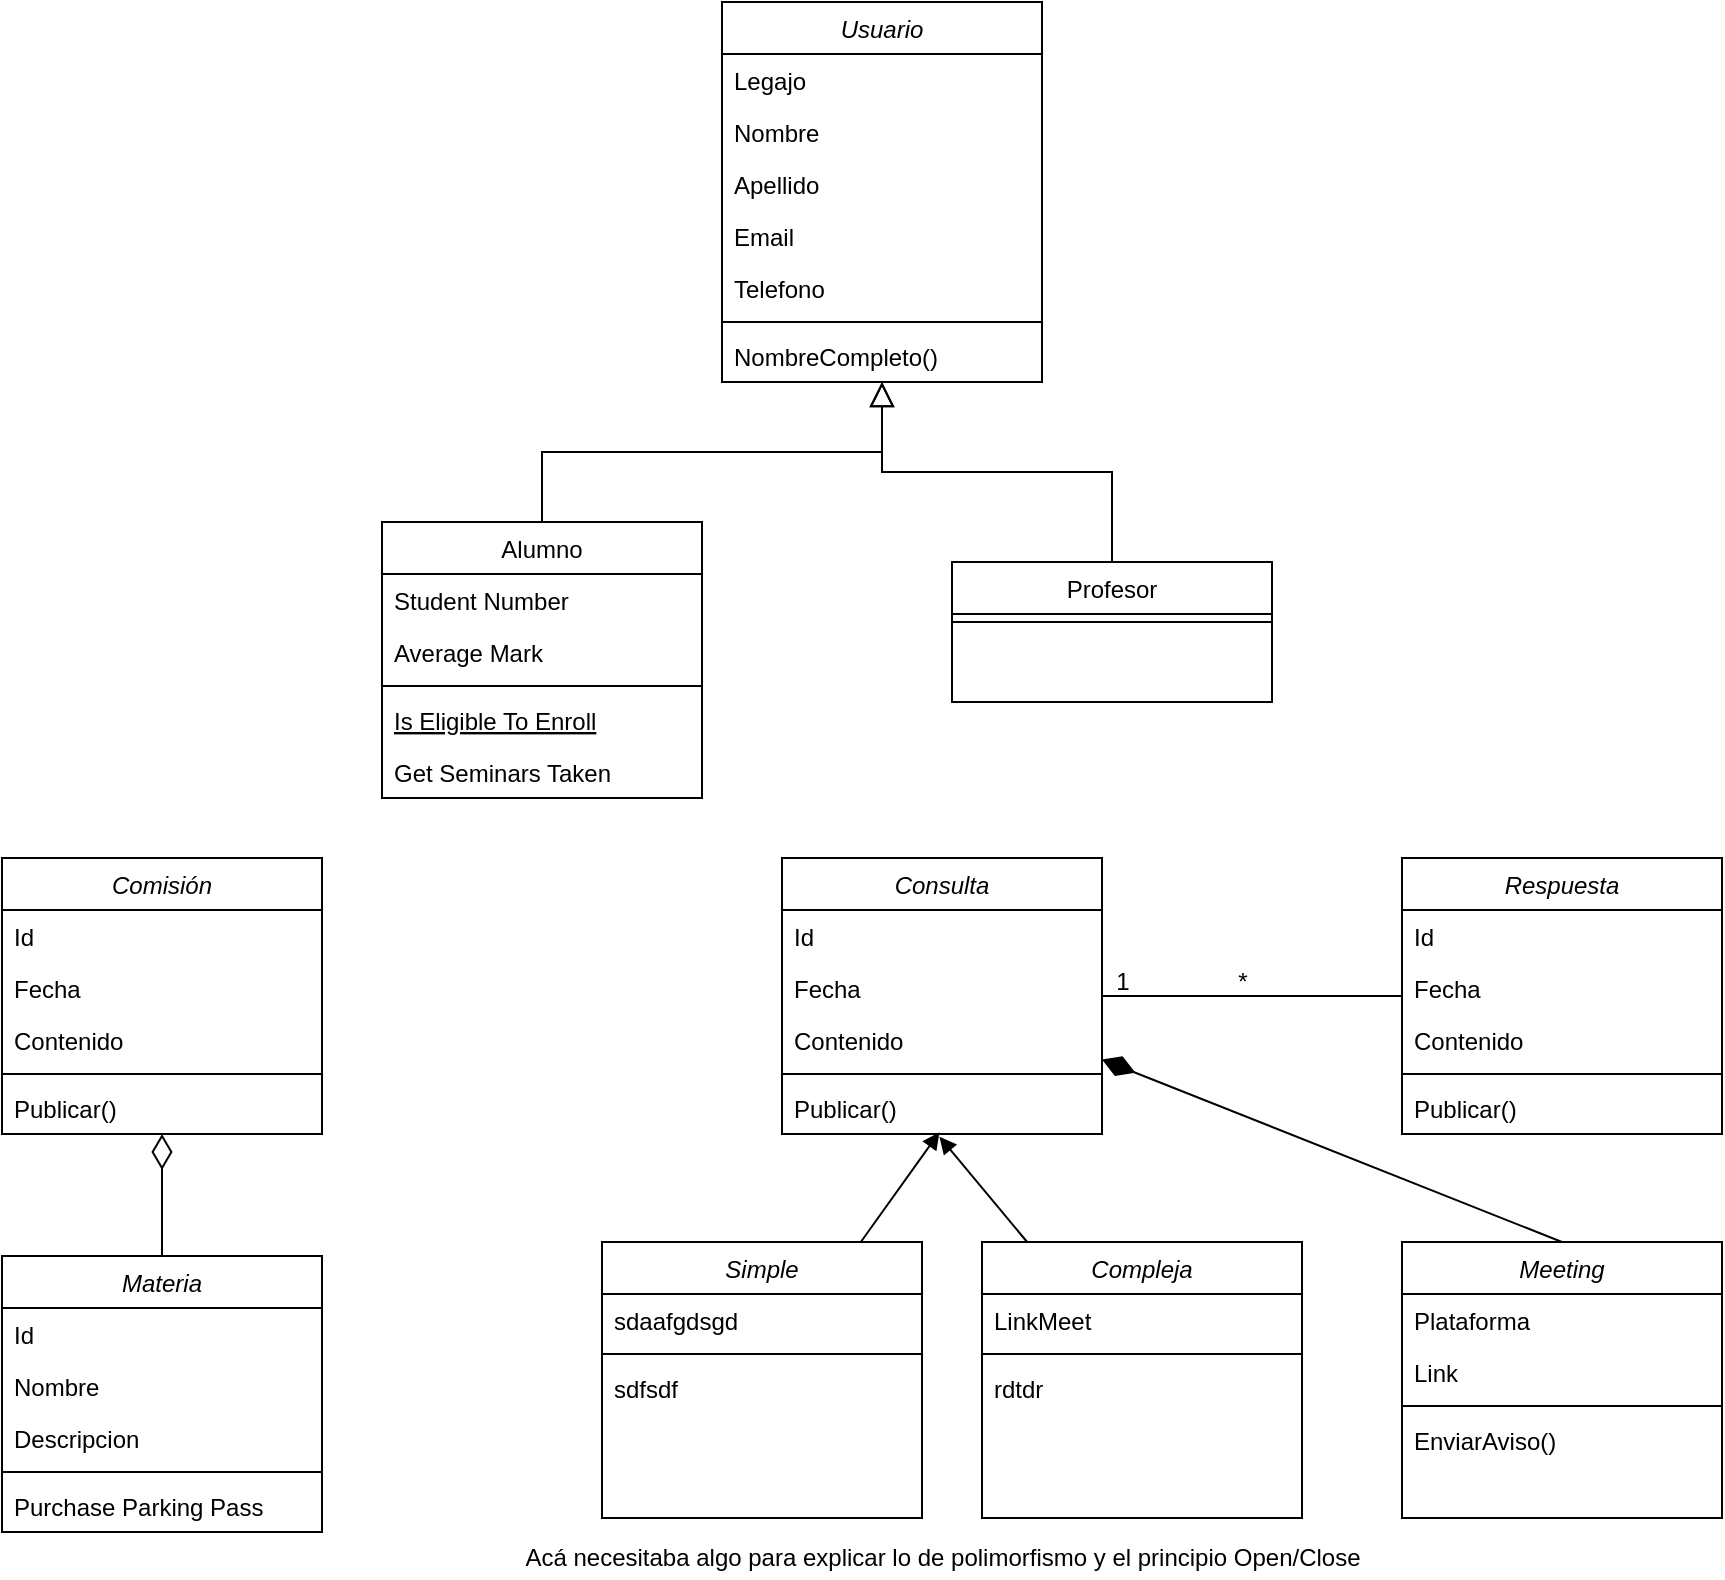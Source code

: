 <mxfile version="16.6.6" type="google"><diagram id="C5RBs43oDa-KdzZeNtuy" name="Page-1"><mxGraphModel dx="1973" dy="621" grid="1" gridSize="10" guides="1" tooltips="1" connect="1" arrows="1" fold="1" page="1" pageScale="1" pageWidth="827" pageHeight="1169" math="0" shadow="0"><root><mxCell id="WIyWlLk6GJQsqaUBKTNV-0"/><mxCell id="WIyWlLk6GJQsqaUBKTNV-1" parent="WIyWlLk6GJQsqaUBKTNV-0"/><mxCell id="zkfFHV4jXpPFQw0GAbJ--0" value="Usuario" style="swimlane;fontStyle=2;align=center;verticalAlign=top;childLayout=stackLayout;horizontal=1;startSize=26;horizontalStack=0;resizeParent=1;resizeLast=0;collapsible=1;marginBottom=0;rounded=0;shadow=0;strokeWidth=1;" parent="WIyWlLk6GJQsqaUBKTNV-1" vertex="1"><mxGeometry x="210" y="50" width="160" height="190" as="geometry"><mxRectangle x="230" y="140" width="160" height="26" as="alternateBounds"/></mxGeometry></mxCell><mxCell id="zkfFHV4jXpPFQw0GAbJ--1" value="Legajo" style="text;align=left;verticalAlign=top;spacingLeft=4;spacingRight=4;overflow=hidden;rotatable=0;points=[[0,0.5],[1,0.5]];portConstraint=eastwest;" parent="zkfFHV4jXpPFQw0GAbJ--0" vertex="1"><mxGeometry y="26" width="160" height="26" as="geometry"/></mxCell><mxCell id="zkfFHV4jXpPFQw0GAbJ--2" value="Nombre" style="text;align=left;verticalAlign=top;spacingLeft=4;spacingRight=4;overflow=hidden;rotatable=0;points=[[0,0.5],[1,0.5]];portConstraint=eastwest;rounded=0;shadow=0;html=0;" parent="zkfFHV4jXpPFQw0GAbJ--0" vertex="1"><mxGeometry y="52" width="160" height="26" as="geometry"/></mxCell><mxCell id="zkfFHV4jXpPFQw0GAbJ--3" value="Apellido" style="text;align=left;verticalAlign=top;spacingLeft=4;spacingRight=4;overflow=hidden;rotatable=0;points=[[0,0.5],[1,0.5]];portConstraint=eastwest;rounded=0;shadow=0;html=0;" parent="zkfFHV4jXpPFQw0GAbJ--0" vertex="1"><mxGeometry y="78" width="160" height="26" as="geometry"/></mxCell><mxCell id="EM_2UDns_4nOkJSnk5Er-6" value="Email" style="text;align=left;verticalAlign=top;spacingLeft=4;spacingRight=4;overflow=hidden;rotatable=0;points=[[0,0.5],[1,0.5]];portConstraint=eastwest;rounded=0;shadow=0;html=0;" vertex="1" parent="zkfFHV4jXpPFQw0GAbJ--0"><mxGeometry y="104" width="160" height="26" as="geometry"/></mxCell><mxCell id="EM_2UDns_4nOkJSnk5Er-7" value="Telefono" style="text;align=left;verticalAlign=top;spacingLeft=4;spacingRight=4;overflow=hidden;rotatable=0;points=[[0,0.5],[1,0.5]];portConstraint=eastwest;rounded=0;shadow=0;html=0;" vertex="1" parent="zkfFHV4jXpPFQw0GAbJ--0"><mxGeometry y="130" width="160" height="26" as="geometry"/></mxCell><mxCell id="zkfFHV4jXpPFQw0GAbJ--4" value="" style="line;html=1;strokeWidth=1;align=left;verticalAlign=middle;spacingTop=-1;spacingLeft=3;spacingRight=3;rotatable=0;labelPosition=right;points=[];portConstraint=eastwest;" parent="zkfFHV4jXpPFQw0GAbJ--0" vertex="1"><mxGeometry y="156" width="160" height="8" as="geometry"/></mxCell><mxCell id="zkfFHV4jXpPFQw0GAbJ--5" value="NombreCompleto()" style="text;align=left;verticalAlign=top;spacingLeft=4;spacingRight=4;overflow=hidden;rotatable=0;points=[[0,0.5],[1,0.5]];portConstraint=eastwest;" parent="zkfFHV4jXpPFQw0GAbJ--0" vertex="1"><mxGeometry y="164" width="160" height="26" as="geometry"/></mxCell><mxCell id="zkfFHV4jXpPFQw0GAbJ--6" value="Alumno" style="swimlane;fontStyle=0;align=center;verticalAlign=top;childLayout=stackLayout;horizontal=1;startSize=26;horizontalStack=0;resizeParent=1;resizeLast=0;collapsible=1;marginBottom=0;rounded=0;shadow=0;strokeWidth=1;" parent="WIyWlLk6GJQsqaUBKTNV-1" vertex="1"><mxGeometry x="40" y="310" width="160" height="138" as="geometry"><mxRectangle x="130" y="380" width="160" height="26" as="alternateBounds"/></mxGeometry></mxCell><mxCell id="zkfFHV4jXpPFQw0GAbJ--7" value="Student Number" style="text;align=left;verticalAlign=top;spacingLeft=4;spacingRight=4;overflow=hidden;rotatable=0;points=[[0,0.5],[1,0.5]];portConstraint=eastwest;" parent="zkfFHV4jXpPFQw0GAbJ--6" vertex="1"><mxGeometry y="26" width="160" height="26" as="geometry"/></mxCell><mxCell id="zkfFHV4jXpPFQw0GAbJ--8" value="Average Mark" style="text;align=left;verticalAlign=top;spacingLeft=4;spacingRight=4;overflow=hidden;rotatable=0;points=[[0,0.5],[1,0.5]];portConstraint=eastwest;rounded=0;shadow=0;html=0;" parent="zkfFHV4jXpPFQw0GAbJ--6" vertex="1"><mxGeometry y="52" width="160" height="26" as="geometry"/></mxCell><mxCell id="zkfFHV4jXpPFQw0GAbJ--9" value="" style="line;html=1;strokeWidth=1;align=left;verticalAlign=middle;spacingTop=-1;spacingLeft=3;spacingRight=3;rotatable=0;labelPosition=right;points=[];portConstraint=eastwest;" parent="zkfFHV4jXpPFQw0GAbJ--6" vertex="1"><mxGeometry y="78" width="160" height="8" as="geometry"/></mxCell><mxCell id="zkfFHV4jXpPFQw0GAbJ--10" value="Is Eligible To Enroll" style="text;align=left;verticalAlign=top;spacingLeft=4;spacingRight=4;overflow=hidden;rotatable=0;points=[[0,0.5],[1,0.5]];portConstraint=eastwest;fontStyle=4" parent="zkfFHV4jXpPFQw0GAbJ--6" vertex="1"><mxGeometry y="86" width="160" height="26" as="geometry"/></mxCell><mxCell id="zkfFHV4jXpPFQw0GAbJ--11" value="Get Seminars Taken" style="text;align=left;verticalAlign=top;spacingLeft=4;spacingRight=4;overflow=hidden;rotatable=0;points=[[0,0.5],[1,0.5]];portConstraint=eastwest;" parent="zkfFHV4jXpPFQw0GAbJ--6" vertex="1"><mxGeometry y="112" width="160" height="26" as="geometry"/></mxCell><mxCell id="zkfFHV4jXpPFQw0GAbJ--12" value="" style="endArrow=block;endSize=10;endFill=0;shadow=0;strokeWidth=1;rounded=0;edgeStyle=elbowEdgeStyle;elbow=vertical;" parent="WIyWlLk6GJQsqaUBKTNV-1" source="zkfFHV4jXpPFQw0GAbJ--6" target="zkfFHV4jXpPFQw0GAbJ--0" edge="1"><mxGeometry width="160" relative="1" as="geometry"><mxPoint x="200" y="203" as="sourcePoint"/><mxPoint x="200" y="203" as="targetPoint"/></mxGeometry></mxCell><mxCell id="zkfFHV4jXpPFQw0GAbJ--13" value="Profesor" style="swimlane;fontStyle=0;align=center;verticalAlign=top;childLayout=stackLayout;horizontal=1;startSize=26;horizontalStack=0;resizeParent=1;resizeLast=0;collapsible=1;marginBottom=0;rounded=0;shadow=0;strokeWidth=1;" parent="WIyWlLk6GJQsqaUBKTNV-1" vertex="1"><mxGeometry x="325" y="330" width="160" height="70" as="geometry"><mxRectangle x="340" y="380" width="170" height="26" as="alternateBounds"/></mxGeometry></mxCell><mxCell id="zkfFHV4jXpPFQw0GAbJ--15" value="" style="line;html=1;strokeWidth=1;align=left;verticalAlign=middle;spacingTop=-1;spacingLeft=3;spacingRight=3;rotatable=0;labelPosition=right;points=[];portConstraint=eastwest;" parent="zkfFHV4jXpPFQw0GAbJ--13" vertex="1"><mxGeometry y="26" width="160" height="8" as="geometry"/></mxCell><mxCell id="zkfFHV4jXpPFQw0GAbJ--16" value="" style="endArrow=block;endSize=10;endFill=0;shadow=0;strokeWidth=1;rounded=0;edgeStyle=elbowEdgeStyle;elbow=vertical;" parent="WIyWlLk6GJQsqaUBKTNV-1" source="zkfFHV4jXpPFQw0GAbJ--13" target="zkfFHV4jXpPFQw0GAbJ--0" edge="1"><mxGeometry width="160" relative="1" as="geometry"><mxPoint x="210" y="373" as="sourcePoint"/><mxPoint x="310" y="271" as="targetPoint"/></mxGeometry></mxCell><mxCell id="EM_2UDns_4nOkJSnk5Er-0" value="Materia" style="swimlane;fontStyle=2;align=center;verticalAlign=top;childLayout=stackLayout;horizontal=1;startSize=26;horizontalStack=0;resizeParent=1;resizeLast=0;collapsible=1;marginBottom=0;rounded=0;shadow=0;strokeWidth=1;" vertex="1" parent="WIyWlLk6GJQsqaUBKTNV-1"><mxGeometry x="-150" y="677" width="160" height="138" as="geometry"><mxRectangle x="230" y="140" width="160" height="26" as="alternateBounds"/></mxGeometry></mxCell><mxCell id="EM_2UDns_4nOkJSnk5Er-1" value="Id" style="text;align=left;verticalAlign=top;spacingLeft=4;spacingRight=4;overflow=hidden;rotatable=0;points=[[0,0.5],[1,0.5]];portConstraint=eastwest;" vertex="1" parent="EM_2UDns_4nOkJSnk5Er-0"><mxGeometry y="26" width="160" height="26" as="geometry"/></mxCell><mxCell id="EM_2UDns_4nOkJSnk5Er-2" value="Nombre" style="text;align=left;verticalAlign=top;spacingLeft=4;spacingRight=4;overflow=hidden;rotatable=0;points=[[0,0.5],[1,0.5]];portConstraint=eastwest;rounded=0;shadow=0;html=0;" vertex="1" parent="EM_2UDns_4nOkJSnk5Er-0"><mxGeometry y="52" width="160" height="26" as="geometry"/></mxCell><mxCell id="EM_2UDns_4nOkJSnk5Er-3" value="Descripcion" style="text;align=left;verticalAlign=top;spacingLeft=4;spacingRight=4;overflow=hidden;rotatable=0;points=[[0,0.5],[1,0.5]];portConstraint=eastwest;rounded=0;shadow=0;html=0;" vertex="1" parent="EM_2UDns_4nOkJSnk5Er-0"><mxGeometry y="78" width="160" height="26" as="geometry"/></mxCell><mxCell id="EM_2UDns_4nOkJSnk5Er-4" value="" style="line;html=1;strokeWidth=1;align=left;verticalAlign=middle;spacingTop=-1;spacingLeft=3;spacingRight=3;rotatable=0;labelPosition=right;points=[];portConstraint=eastwest;" vertex="1" parent="EM_2UDns_4nOkJSnk5Er-0"><mxGeometry y="104" width="160" height="8" as="geometry"/></mxCell><mxCell id="EM_2UDns_4nOkJSnk5Er-5" value="Purchase Parking Pass" style="text;align=left;verticalAlign=top;spacingLeft=4;spacingRight=4;overflow=hidden;rotatable=0;points=[[0,0.5],[1,0.5]];portConstraint=eastwest;" vertex="1" parent="EM_2UDns_4nOkJSnk5Er-0"><mxGeometry y="112" width="160" height="26" as="geometry"/></mxCell><mxCell id="EM_2UDns_4nOkJSnk5Er-27" value="" style="rounded=0;jumpStyle=line;orthogonalLoop=1;jettySize=auto;html=1;strokeColor=default;endArrow=none;endFill=0;" edge="1" parent="WIyWlLk6GJQsqaUBKTNV-1" source="EM_2UDns_4nOkJSnk5Er-9" target="EM_2UDns_4nOkJSnk5Er-21"><mxGeometry relative="1" as="geometry"/></mxCell><mxCell id="EM_2UDns_4nOkJSnk5Er-43" style="edgeStyle=none;rounded=0;jumpStyle=line;orthogonalLoop=1;jettySize=auto;html=1;entryX=0.5;entryY=0;entryDx=0;entryDy=0;startArrow=diamondThin;startFill=1;endArrow=none;endFill=0;startSize=15;sourcePerimeterSpacing=0;strokeColor=default;strokeWidth=1;" edge="1" parent="WIyWlLk6GJQsqaUBKTNV-1" source="EM_2UDns_4nOkJSnk5Er-9" target="EM_2UDns_4nOkJSnk5Er-37"><mxGeometry relative="1" as="geometry"/></mxCell><mxCell id="EM_2UDns_4nOkJSnk5Er-9" value="Consulta" style="swimlane;fontStyle=2;align=center;verticalAlign=top;childLayout=stackLayout;horizontal=1;startSize=26;horizontalStack=0;resizeParent=1;resizeLast=0;collapsible=1;marginBottom=0;rounded=0;shadow=0;strokeWidth=1;" vertex="1" parent="WIyWlLk6GJQsqaUBKTNV-1"><mxGeometry x="240" y="478" width="160" height="138" as="geometry"><mxRectangle x="230" y="140" width="160" height="26" as="alternateBounds"/></mxGeometry></mxCell><mxCell id="EM_2UDns_4nOkJSnk5Er-10" value="Id" style="text;align=left;verticalAlign=top;spacingLeft=4;spacingRight=4;overflow=hidden;rotatable=0;points=[[0,0.5],[1,0.5]];portConstraint=eastwest;" vertex="1" parent="EM_2UDns_4nOkJSnk5Er-9"><mxGeometry y="26" width="160" height="26" as="geometry"/></mxCell><mxCell id="EM_2UDns_4nOkJSnk5Er-11" value="Fecha" style="text;align=left;verticalAlign=top;spacingLeft=4;spacingRight=4;overflow=hidden;rotatable=0;points=[[0,0.5],[1,0.5]];portConstraint=eastwest;rounded=0;shadow=0;html=0;" vertex="1" parent="EM_2UDns_4nOkJSnk5Er-9"><mxGeometry y="52" width="160" height="26" as="geometry"/></mxCell><mxCell id="EM_2UDns_4nOkJSnk5Er-12" value="Contenido" style="text;align=left;verticalAlign=top;spacingLeft=4;spacingRight=4;overflow=hidden;rotatable=0;points=[[0,0.5],[1,0.5]];portConstraint=eastwest;rounded=0;shadow=0;html=0;" vertex="1" parent="EM_2UDns_4nOkJSnk5Er-9"><mxGeometry y="78" width="160" height="26" as="geometry"/></mxCell><mxCell id="EM_2UDns_4nOkJSnk5Er-13" value="" style="line;html=1;strokeWidth=1;align=left;verticalAlign=middle;spacingTop=-1;spacingLeft=3;spacingRight=3;rotatable=0;labelPosition=right;points=[];portConstraint=eastwest;" vertex="1" parent="EM_2UDns_4nOkJSnk5Er-9"><mxGeometry y="104" width="160" height="8" as="geometry"/></mxCell><mxCell id="EM_2UDns_4nOkJSnk5Er-14" value="Publicar()" style="text;align=left;verticalAlign=top;spacingLeft=4;spacingRight=4;overflow=hidden;rotatable=0;points=[[0,0.5],[1,0.5]];portConstraint=eastwest;" vertex="1" parent="EM_2UDns_4nOkJSnk5Er-9"><mxGeometry y="112" width="160" height="26" as="geometry"/></mxCell><mxCell id="EM_2UDns_4nOkJSnk5Er-21" value="Respuesta" style="swimlane;fontStyle=2;align=center;verticalAlign=top;childLayout=stackLayout;horizontal=1;startSize=26;horizontalStack=0;resizeParent=1;resizeLast=0;collapsible=1;marginBottom=0;rounded=0;shadow=0;strokeWidth=1;" vertex="1" parent="WIyWlLk6GJQsqaUBKTNV-1"><mxGeometry x="550" y="478" width="160" height="138" as="geometry"><mxRectangle x="230" y="140" width="160" height="26" as="alternateBounds"/></mxGeometry></mxCell><mxCell id="EM_2UDns_4nOkJSnk5Er-22" value="Id" style="text;align=left;verticalAlign=top;spacingLeft=4;spacingRight=4;overflow=hidden;rotatable=0;points=[[0,0.5],[1,0.5]];portConstraint=eastwest;" vertex="1" parent="EM_2UDns_4nOkJSnk5Er-21"><mxGeometry y="26" width="160" height="26" as="geometry"/></mxCell><mxCell id="EM_2UDns_4nOkJSnk5Er-23" value="Fecha" style="text;align=left;verticalAlign=top;spacingLeft=4;spacingRight=4;overflow=hidden;rotatable=0;points=[[0,0.5],[1,0.5]];portConstraint=eastwest;rounded=0;shadow=0;html=0;" vertex="1" parent="EM_2UDns_4nOkJSnk5Er-21"><mxGeometry y="52" width="160" height="26" as="geometry"/></mxCell><mxCell id="EM_2UDns_4nOkJSnk5Er-24" value="Contenido" style="text;align=left;verticalAlign=top;spacingLeft=4;spacingRight=4;overflow=hidden;rotatable=0;points=[[0,0.5],[1,0.5]];portConstraint=eastwest;rounded=0;shadow=0;html=0;" vertex="1" parent="EM_2UDns_4nOkJSnk5Er-21"><mxGeometry y="78" width="160" height="26" as="geometry"/></mxCell><mxCell id="EM_2UDns_4nOkJSnk5Er-25" value="" style="line;html=1;strokeWidth=1;align=left;verticalAlign=middle;spacingTop=-1;spacingLeft=3;spacingRight=3;rotatable=0;labelPosition=right;points=[];portConstraint=eastwest;" vertex="1" parent="EM_2UDns_4nOkJSnk5Er-21"><mxGeometry y="104" width="160" height="8" as="geometry"/></mxCell><mxCell id="EM_2UDns_4nOkJSnk5Er-26" value="Publicar()" style="text;align=left;verticalAlign=top;spacingLeft=4;spacingRight=4;overflow=hidden;rotatable=0;points=[[0,0.5],[1,0.5]];portConstraint=eastwest;" vertex="1" parent="EM_2UDns_4nOkJSnk5Er-21"><mxGeometry y="112" width="160" height="26" as="geometry"/></mxCell><mxCell id="EM_2UDns_4nOkJSnk5Er-28" value="1" style="text;html=1;align=center;verticalAlign=middle;resizable=0;points=[];autosize=1;strokeColor=none;fillColor=none;" vertex="1" parent="WIyWlLk6GJQsqaUBKTNV-1"><mxGeometry x="400" y="530" width="20" height="20" as="geometry"/></mxCell><mxCell id="EM_2UDns_4nOkJSnk5Er-29" value="*" style="text;html=1;align=center;verticalAlign=middle;resizable=0;points=[];autosize=1;strokeColor=none;fillColor=none;" vertex="1" parent="WIyWlLk6GJQsqaUBKTNV-1"><mxGeometry x="460" y="530" width="20" height="20" as="geometry"/></mxCell><mxCell id="EM_2UDns_4nOkJSnk5Er-44" style="edgeStyle=none;rounded=0;jumpStyle=line;orthogonalLoop=1;jettySize=auto;html=1;entryX=0.5;entryY=0;entryDx=0;entryDy=0;startArrow=diamondThin;startFill=0;endArrow=none;endFill=0;startSize=15;sourcePerimeterSpacing=0;strokeColor=default;strokeWidth=1;" edge="1" parent="WIyWlLk6GJQsqaUBKTNV-1" source="EM_2UDns_4nOkJSnk5Er-30" target="EM_2UDns_4nOkJSnk5Er-0"><mxGeometry relative="1" as="geometry"/></mxCell><mxCell id="EM_2UDns_4nOkJSnk5Er-30" value="Comisión" style="swimlane;fontStyle=2;align=center;verticalAlign=top;childLayout=stackLayout;horizontal=1;startSize=26;horizontalStack=0;resizeParent=1;resizeLast=0;collapsible=1;marginBottom=0;rounded=0;shadow=0;strokeWidth=1;" vertex="1" parent="WIyWlLk6GJQsqaUBKTNV-1"><mxGeometry x="-150" y="478" width="160" height="138" as="geometry"><mxRectangle x="230" y="140" width="160" height="26" as="alternateBounds"/></mxGeometry></mxCell><mxCell id="EM_2UDns_4nOkJSnk5Er-31" value="Id" style="text;align=left;verticalAlign=top;spacingLeft=4;spacingRight=4;overflow=hidden;rotatable=0;points=[[0,0.5],[1,0.5]];portConstraint=eastwest;" vertex="1" parent="EM_2UDns_4nOkJSnk5Er-30"><mxGeometry y="26" width="160" height="26" as="geometry"/></mxCell><mxCell id="EM_2UDns_4nOkJSnk5Er-32" value="Fecha" style="text;align=left;verticalAlign=top;spacingLeft=4;spacingRight=4;overflow=hidden;rotatable=0;points=[[0,0.5],[1,0.5]];portConstraint=eastwest;rounded=0;shadow=0;html=0;" vertex="1" parent="EM_2UDns_4nOkJSnk5Er-30"><mxGeometry y="52" width="160" height="26" as="geometry"/></mxCell><mxCell id="EM_2UDns_4nOkJSnk5Er-33" value="Contenido" style="text;align=left;verticalAlign=top;spacingLeft=4;spacingRight=4;overflow=hidden;rotatable=0;points=[[0,0.5],[1,0.5]];portConstraint=eastwest;rounded=0;shadow=0;html=0;" vertex="1" parent="EM_2UDns_4nOkJSnk5Er-30"><mxGeometry y="78" width="160" height="26" as="geometry"/></mxCell><mxCell id="EM_2UDns_4nOkJSnk5Er-34" value="" style="line;html=1;strokeWidth=1;align=left;verticalAlign=middle;spacingTop=-1;spacingLeft=3;spacingRight=3;rotatable=0;labelPosition=right;points=[];portConstraint=eastwest;" vertex="1" parent="EM_2UDns_4nOkJSnk5Er-30"><mxGeometry y="104" width="160" height="8" as="geometry"/></mxCell><mxCell id="EM_2UDns_4nOkJSnk5Er-35" value="Publicar()" style="text;align=left;verticalAlign=top;spacingLeft=4;spacingRight=4;overflow=hidden;rotatable=0;points=[[0,0.5],[1,0.5]];portConstraint=eastwest;" vertex="1" parent="EM_2UDns_4nOkJSnk5Er-30"><mxGeometry y="112" width="160" height="26" as="geometry"/></mxCell><mxCell id="EM_2UDns_4nOkJSnk5Er-37" value="Meeting" style="swimlane;fontStyle=2;align=center;verticalAlign=top;childLayout=stackLayout;horizontal=1;startSize=26;horizontalStack=0;resizeParent=1;resizeLast=0;collapsible=1;marginBottom=0;rounded=0;shadow=0;strokeWidth=1;" vertex="1" parent="WIyWlLk6GJQsqaUBKTNV-1"><mxGeometry x="550" y="670" width="160" height="138" as="geometry"><mxRectangle x="230" y="140" width="160" height="26" as="alternateBounds"/></mxGeometry></mxCell><mxCell id="EM_2UDns_4nOkJSnk5Er-38" value="Plataforma" style="text;align=left;verticalAlign=top;spacingLeft=4;spacingRight=4;overflow=hidden;rotatable=0;points=[[0,0.5],[1,0.5]];portConstraint=eastwest;" vertex="1" parent="EM_2UDns_4nOkJSnk5Er-37"><mxGeometry y="26" width="160" height="26" as="geometry"/></mxCell><mxCell id="EM_2UDns_4nOkJSnk5Er-39" value="Link" style="text;align=left;verticalAlign=top;spacingLeft=4;spacingRight=4;overflow=hidden;rotatable=0;points=[[0,0.5],[1,0.5]];portConstraint=eastwest;rounded=0;shadow=0;html=0;" vertex="1" parent="EM_2UDns_4nOkJSnk5Er-37"><mxGeometry y="52" width="160" height="26" as="geometry"/></mxCell><mxCell id="EM_2UDns_4nOkJSnk5Er-41" value="" style="line;html=1;strokeWidth=1;align=left;verticalAlign=middle;spacingTop=-1;spacingLeft=3;spacingRight=3;rotatable=0;labelPosition=right;points=[];portConstraint=eastwest;" vertex="1" parent="EM_2UDns_4nOkJSnk5Er-37"><mxGeometry y="78" width="160" height="8" as="geometry"/></mxCell><mxCell id="EM_2UDns_4nOkJSnk5Er-42" value="EnviarAviso()" style="text;align=left;verticalAlign=top;spacingLeft=4;spacingRight=4;overflow=hidden;rotatable=0;points=[[0,0.5],[1,0.5]];portConstraint=eastwest;" vertex="1" parent="EM_2UDns_4nOkJSnk5Er-37"><mxGeometry y="86" width="160" height="26" as="geometry"/></mxCell><mxCell id="EM_2UDns_4nOkJSnk5Er-57" style="edgeStyle=none;rounded=0;jumpStyle=line;orthogonalLoop=1;jettySize=auto;html=1;entryX=0.492;entryY=0.966;entryDx=0;entryDy=0;startArrow=none;startFill=0;endArrow=block;endFill=1;startSize=15;sourcePerimeterSpacing=0;strokeColor=default;strokeWidth=1;entryPerimeter=0;" edge="1" parent="WIyWlLk6GJQsqaUBKTNV-1" source="EM_2UDns_4nOkJSnk5Er-45" target="EM_2UDns_4nOkJSnk5Er-14"><mxGeometry relative="1" as="geometry"/></mxCell><mxCell id="EM_2UDns_4nOkJSnk5Er-45" value="Simple" style="swimlane;fontStyle=2;align=center;verticalAlign=top;childLayout=stackLayout;horizontal=1;startSize=26;horizontalStack=0;resizeParent=1;resizeLast=0;collapsible=1;marginBottom=0;rounded=0;shadow=0;strokeWidth=1;" vertex="1" parent="WIyWlLk6GJQsqaUBKTNV-1"><mxGeometry x="150" y="670" width="160" height="138" as="geometry"><mxRectangle x="230" y="140" width="160" height="26" as="alternateBounds"/></mxGeometry></mxCell><mxCell id="EM_2UDns_4nOkJSnk5Er-48" value="sdaafgdsgd" style="text;align=left;verticalAlign=top;spacingLeft=4;spacingRight=4;overflow=hidden;rotatable=0;points=[[0,0.5],[1,0.5]];portConstraint=eastwest;rounded=0;shadow=0;html=0;" vertex="1" parent="EM_2UDns_4nOkJSnk5Er-45"><mxGeometry y="26" width="160" height="26" as="geometry"/></mxCell><mxCell id="EM_2UDns_4nOkJSnk5Er-49" value="" style="line;html=1;strokeWidth=1;align=left;verticalAlign=middle;spacingTop=-1;spacingLeft=3;spacingRight=3;rotatable=0;labelPosition=right;points=[];portConstraint=eastwest;" vertex="1" parent="EM_2UDns_4nOkJSnk5Er-45"><mxGeometry y="52" width="160" height="8" as="geometry"/></mxCell><mxCell id="EM_2UDns_4nOkJSnk5Er-50" value="sdfsdf" style="text;align=left;verticalAlign=top;spacingLeft=4;spacingRight=4;overflow=hidden;rotatable=0;points=[[0,0.5],[1,0.5]];portConstraint=eastwest;" vertex="1" parent="EM_2UDns_4nOkJSnk5Er-45"><mxGeometry y="60" width="160" height="26" as="geometry"/></mxCell><mxCell id="EM_2UDns_4nOkJSnk5Er-58" style="edgeStyle=none;rounded=0;jumpStyle=line;orthogonalLoop=1;jettySize=auto;html=1;entryX=0.492;entryY=1.051;entryDx=0;entryDy=0;entryPerimeter=0;startArrow=none;startFill=0;endArrow=block;endFill=1;startSize=15;sourcePerimeterSpacing=0;strokeColor=default;strokeWidth=1;" edge="1" parent="WIyWlLk6GJQsqaUBKTNV-1" source="EM_2UDns_4nOkJSnk5Er-51" target="EM_2UDns_4nOkJSnk5Er-14"><mxGeometry relative="1" as="geometry"/></mxCell><mxCell id="EM_2UDns_4nOkJSnk5Er-51" value="Compleja" style="swimlane;fontStyle=2;align=center;verticalAlign=top;childLayout=stackLayout;horizontal=1;startSize=26;horizontalStack=0;resizeParent=1;resizeLast=0;collapsible=1;marginBottom=0;rounded=0;shadow=0;strokeWidth=1;" vertex="1" parent="WIyWlLk6GJQsqaUBKTNV-1"><mxGeometry x="340" y="670" width="160" height="138" as="geometry"><mxRectangle x="230" y="140" width="160" height="26" as="alternateBounds"/></mxGeometry></mxCell><mxCell id="EM_2UDns_4nOkJSnk5Er-52" value="LinkMeet" style="text;align=left;verticalAlign=top;spacingLeft=4;spacingRight=4;overflow=hidden;rotatable=0;points=[[0,0.5],[1,0.5]];portConstraint=eastwest;" vertex="1" parent="EM_2UDns_4nOkJSnk5Er-51"><mxGeometry y="26" width="160" height="26" as="geometry"/></mxCell><mxCell id="EM_2UDns_4nOkJSnk5Er-55" value="" style="line;html=1;strokeWidth=1;align=left;verticalAlign=middle;spacingTop=-1;spacingLeft=3;spacingRight=3;rotatable=0;labelPosition=right;points=[];portConstraint=eastwest;" vertex="1" parent="EM_2UDns_4nOkJSnk5Er-51"><mxGeometry y="52" width="160" height="8" as="geometry"/></mxCell><mxCell id="EM_2UDns_4nOkJSnk5Er-56" value="rdtdr" style="text;align=left;verticalAlign=top;spacingLeft=4;spacingRight=4;overflow=hidden;rotatable=0;points=[[0,0.5],[1,0.5]];portConstraint=eastwest;" vertex="1" parent="EM_2UDns_4nOkJSnk5Er-51"><mxGeometry y="60" width="160" height="26" as="geometry"/></mxCell><mxCell id="EM_2UDns_4nOkJSnk5Er-59" value="Acá necesitaba algo para explicar lo de polimorfismo y el principio Open/Close" style="text;html=1;align=center;verticalAlign=middle;resizable=0;points=[];autosize=1;strokeColor=none;fillColor=none;" vertex="1" parent="WIyWlLk6GJQsqaUBKTNV-1"><mxGeometry x="105" y="818" width="430" height="20" as="geometry"/></mxCell></root></mxGraphModel></diagram></mxfile>